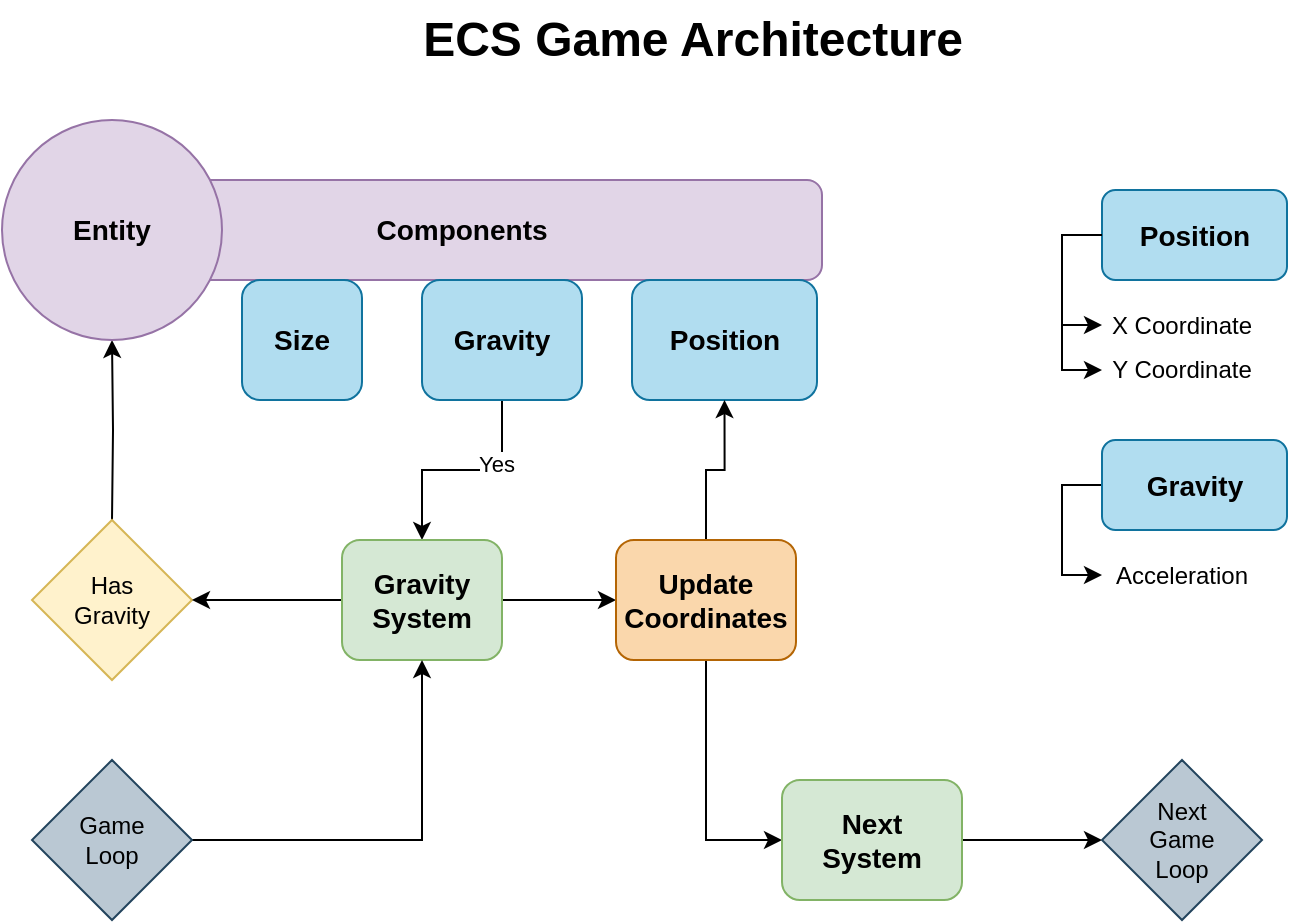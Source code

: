 <mxfile version="28.0.4">
  <diagram name="Page-1" id="WsDpX5fT8bH7-sHiVZg8">
    <mxGraphModel dx="1188" dy="741" grid="1" gridSize="10" guides="1" tooltips="1" connect="1" arrows="1" fold="1" page="1" pageScale="1" pageWidth="1169" pageHeight="827" math="0" shadow="0">
      <root>
        <mxCell id="0" />
        <mxCell id="1" parent="0" />
        <mxCell id="bcLyGfnzTjJIoOfqXCaF-2" value="Components" style="rounded=1;whiteSpace=wrap;html=1;fillColor=#e1d5e7;strokeColor=#9673a6;fontStyle=1;fontSize=14;" vertex="1" parent="1">
          <mxGeometry x="290" y="110" width="360" height="50" as="geometry" />
        </mxCell>
        <mxCell id="bcLyGfnzTjJIoOfqXCaF-7" style="edgeStyle=orthogonalEdgeStyle;rounded=0;orthogonalLoop=1;jettySize=auto;html=1;" edge="1" parent="1" target="bcLyGfnzTjJIoOfqXCaF-1">
          <mxGeometry relative="1" as="geometry">
            <mxPoint x="295" y="280" as="sourcePoint" />
          </mxGeometry>
        </mxCell>
        <mxCell id="bcLyGfnzTjJIoOfqXCaF-1" value="Entity" style="ellipse;whiteSpace=wrap;html=1;aspect=fixed;fillColor=#e1d5e7;strokeColor=#9673a6;fontStyle=1;fontSize=14;" vertex="1" parent="1">
          <mxGeometry x="240" y="80" width="110" height="110" as="geometry" />
        </mxCell>
        <mxCell id="bcLyGfnzTjJIoOfqXCaF-3" value="ECS Game Architecture" style="text;strokeColor=none;fillColor=none;html=1;fontSize=24;fontStyle=1;verticalAlign=middle;align=center;" vertex="1" parent="1">
          <mxGeometry x="437" y="20" width="295" height="40" as="geometry" />
        </mxCell>
        <mxCell id="bcLyGfnzTjJIoOfqXCaF-4" value="Position" style="rounded=1;whiteSpace=wrap;html=1;rotation=0;fillColor=#b1ddf0;strokeColor=#10739e;fontStyle=1;fontSize=14;" vertex="1" parent="1">
          <mxGeometry x="555" y="160" width="92.5" height="60" as="geometry" />
        </mxCell>
        <mxCell id="bcLyGfnzTjJIoOfqXCaF-20" style="edgeStyle=orthogonalEdgeStyle;rounded=0;orthogonalLoop=1;jettySize=auto;html=1;exitX=0.5;exitY=1;exitDx=0;exitDy=0;entryX=0.5;entryY=0;entryDx=0;entryDy=0;" edge="1" parent="1" source="bcLyGfnzTjJIoOfqXCaF-5" target="bcLyGfnzTjJIoOfqXCaF-16">
          <mxGeometry relative="1" as="geometry" />
        </mxCell>
        <mxCell id="bcLyGfnzTjJIoOfqXCaF-33" value="Yes" style="edgeLabel;html=1;align=center;verticalAlign=middle;resizable=0;points=[];" vertex="1" connectable="0" parent="bcLyGfnzTjJIoOfqXCaF-20">
          <mxGeometry x="-0.309" y="-3" relative="1" as="geometry">
            <mxPoint as="offset" />
          </mxGeometry>
        </mxCell>
        <mxCell id="bcLyGfnzTjJIoOfqXCaF-5" value="Gravity" style="rounded=1;whiteSpace=wrap;html=1;rotation=0;fillColor=#b1ddf0;strokeColor=#10739e;fontStyle=1;fontSize=14;" vertex="1" parent="1">
          <mxGeometry x="450" y="160" width="80" height="60" as="geometry" />
        </mxCell>
        <mxCell id="bcLyGfnzTjJIoOfqXCaF-6" value="Size" style="rounded=1;whiteSpace=wrap;html=1;rotation=0;fillColor=#b1ddf0;strokeColor=#10739e;fontStyle=1;fontSize=14;" vertex="1" parent="1">
          <mxGeometry x="360" y="160" width="60" height="60" as="geometry" />
        </mxCell>
        <mxCell id="bcLyGfnzTjJIoOfqXCaF-8" value="Has&lt;div&gt;Gravity&lt;/div&gt;" style="rhombus;whiteSpace=wrap;html=1;fillColor=#fff2cc;strokeColor=#d6b656;" vertex="1" parent="1">
          <mxGeometry x="255" y="280" width="80" height="80" as="geometry" />
        </mxCell>
        <mxCell id="bcLyGfnzTjJIoOfqXCaF-14" style="edgeStyle=orthogonalEdgeStyle;rounded=0;orthogonalLoop=1;jettySize=auto;html=1;entryX=0;entryY=0.5;entryDx=0;entryDy=0;exitX=0;exitY=0.5;exitDx=0;exitDy=0;" edge="1" parent="1" source="bcLyGfnzTjJIoOfqXCaF-9" target="bcLyGfnzTjJIoOfqXCaF-11">
          <mxGeometry relative="1" as="geometry">
            <mxPoint x="770" y="190" as="targetPoint" />
          </mxGeometry>
        </mxCell>
        <mxCell id="bcLyGfnzTjJIoOfqXCaF-9" value="Position" style="rounded=1;whiteSpace=wrap;html=1;rotation=0;fillColor=#b1ddf0;strokeColor=#10739e;fontStyle=1;fontSize=14;" vertex="1" parent="1">
          <mxGeometry x="790" y="115" width="92.5" height="45" as="geometry" />
        </mxCell>
        <mxCell id="bcLyGfnzTjJIoOfqXCaF-11" value="X Coordinate" style="text;html=1;align=center;verticalAlign=middle;whiteSpace=wrap;rounded=0;fontSize=12;" vertex="1" parent="1">
          <mxGeometry x="790" y="175" width="80" height="15" as="geometry" />
        </mxCell>
        <mxCell id="bcLyGfnzTjJIoOfqXCaF-12" value="Y Coordinate" style="text;html=1;align=center;verticalAlign=middle;whiteSpace=wrap;rounded=0;fontSize=12;direction=east;flipV=0;flipH=1;rotation=0;" vertex="1" parent="1">
          <mxGeometry x="790" y="200" width="80" height="10" as="geometry" />
        </mxCell>
        <mxCell id="bcLyGfnzTjJIoOfqXCaF-15" style="edgeStyle=orthogonalEdgeStyle;rounded=0;orthogonalLoop=1;jettySize=auto;html=1;entryX=0;entryY=0.5;entryDx=0;entryDy=0;exitX=0;exitY=0.5;exitDx=0;exitDy=0;" edge="1" parent="1" source="bcLyGfnzTjJIoOfqXCaF-9" target="bcLyGfnzTjJIoOfqXCaF-12">
          <mxGeometry relative="1" as="geometry">
            <mxPoint x="800" y="193" as="targetPoint" />
            <mxPoint x="800" y="148" as="sourcePoint" />
          </mxGeometry>
        </mxCell>
        <mxCell id="bcLyGfnzTjJIoOfqXCaF-17" style="edgeStyle=orthogonalEdgeStyle;rounded=0;orthogonalLoop=1;jettySize=auto;html=1;entryX=1;entryY=0.5;entryDx=0;entryDy=0;" edge="1" parent="1" source="bcLyGfnzTjJIoOfqXCaF-16" target="bcLyGfnzTjJIoOfqXCaF-8">
          <mxGeometry relative="1" as="geometry" />
        </mxCell>
        <mxCell id="bcLyGfnzTjJIoOfqXCaF-22" value="" style="edgeStyle=orthogonalEdgeStyle;rounded=0;orthogonalLoop=1;jettySize=auto;html=1;" edge="1" parent="1" source="bcLyGfnzTjJIoOfqXCaF-16" target="bcLyGfnzTjJIoOfqXCaF-21">
          <mxGeometry relative="1" as="geometry" />
        </mxCell>
        <mxCell id="bcLyGfnzTjJIoOfqXCaF-16" value="Gravity&lt;div&gt;System&lt;/div&gt;" style="rounded=1;whiteSpace=wrap;html=1;rotation=0;fillColor=#d5e8d4;strokeColor=#82b366;fontStyle=1;fontSize=14;" vertex="1" parent="1">
          <mxGeometry x="410" y="290" width="80" height="60" as="geometry" />
        </mxCell>
        <mxCell id="bcLyGfnzTjJIoOfqXCaF-19" style="edgeStyle=orthogonalEdgeStyle;rounded=0;orthogonalLoop=1;jettySize=auto;html=1;entryX=0.5;entryY=1;entryDx=0;entryDy=0;" edge="1" parent="1" source="bcLyGfnzTjJIoOfqXCaF-18" target="bcLyGfnzTjJIoOfqXCaF-16">
          <mxGeometry relative="1" as="geometry" />
        </mxCell>
        <mxCell id="bcLyGfnzTjJIoOfqXCaF-18" value="Game&lt;div&gt;Loop&lt;/div&gt;" style="rhombus;whiteSpace=wrap;html=1;fillColor=#bac8d3;strokeColor=#23445d;" vertex="1" parent="1">
          <mxGeometry x="255" y="400" width="80" height="80" as="geometry" />
        </mxCell>
        <mxCell id="bcLyGfnzTjJIoOfqXCaF-23" style="edgeStyle=orthogonalEdgeStyle;rounded=0;orthogonalLoop=1;jettySize=auto;html=1;entryX=0.5;entryY=1;entryDx=0;entryDy=0;" edge="1" parent="1" source="bcLyGfnzTjJIoOfqXCaF-21" target="bcLyGfnzTjJIoOfqXCaF-4">
          <mxGeometry relative="1" as="geometry" />
        </mxCell>
        <mxCell id="bcLyGfnzTjJIoOfqXCaF-31" style="edgeStyle=orthogonalEdgeStyle;rounded=0;orthogonalLoop=1;jettySize=auto;html=1;exitX=0.5;exitY=1;exitDx=0;exitDy=0;entryX=0;entryY=0.5;entryDx=0;entryDy=0;" edge="1" parent="1" source="bcLyGfnzTjJIoOfqXCaF-21" target="bcLyGfnzTjJIoOfqXCaF-29">
          <mxGeometry relative="1" as="geometry" />
        </mxCell>
        <mxCell id="bcLyGfnzTjJIoOfqXCaF-21" value="Update&lt;div&gt;Coordinates&lt;/div&gt;" style="rounded=1;whiteSpace=wrap;html=1;rotation=0;fillColor=#fad7ac;strokeColor=#b46504;fontStyle=1;fontSize=14;" vertex="1" parent="1">
          <mxGeometry x="547" y="290" width="90" height="60" as="geometry" />
        </mxCell>
        <mxCell id="bcLyGfnzTjJIoOfqXCaF-24" style="edgeStyle=orthogonalEdgeStyle;rounded=0;orthogonalLoop=1;jettySize=auto;html=1;entryX=0;entryY=0.5;entryDx=0;entryDy=0;exitX=0;exitY=0.5;exitDx=0;exitDy=0;" edge="1" source="bcLyGfnzTjJIoOfqXCaF-25" target="bcLyGfnzTjJIoOfqXCaF-26" parent="1">
          <mxGeometry relative="1" as="geometry">
            <mxPoint x="770" y="315" as="targetPoint" />
          </mxGeometry>
        </mxCell>
        <mxCell id="bcLyGfnzTjJIoOfqXCaF-25" value="Gravity" style="rounded=1;whiteSpace=wrap;html=1;rotation=0;fillColor=#b1ddf0;strokeColor=#10739e;fontStyle=1;fontSize=14;" vertex="1" parent="1">
          <mxGeometry x="790" y="240" width="92.5" height="45" as="geometry" />
        </mxCell>
        <mxCell id="bcLyGfnzTjJIoOfqXCaF-26" value="Acceleration" style="text;html=1;align=center;verticalAlign=middle;whiteSpace=wrap;rounded=0;fontSize=12;" vertex="1" parent="1">
          <mxGeometry x="790" y="300" width="80" height="15" as="geometry" />
        </mxCell>
        <mxCell id="bcLyGfnzTjJIoOfqXCaF-34" style="edgeStyle=orthogonalEdgeStyle;rounded=0;orthogonalLoop=1;jettySize=auto;html=1;exitX=1;exitY=0.5;exitDx=0;exitDy=0;entryX=0;entryY=0.5;entryDx=0;entryDy=0;" edge="1" parent="1" source="bcLyGfnzTjJIoOfqXCaF-29" target="bcLyGfnzTjJIoOfqXCaF-32">
          <mxGeometry relative="1" as="geometry" />
        </mxCell>
        <mxCell id="bcLyGfnzTjJIoOfqXCaF-29" value="Next&lt;div&gt;System&lt;/div&gt;" style="rounded=1;whiteSpace=wrap;html=1;rotation=0;fillColor=#d5e8d4;strokeColor=#82b366;fontStyle=1;fontSize=14;" vertex="1" parent="1">
          <mxGeometry x="630" y="410" width="90" height="60" as="geometry" />
        </mxCell>
        <mxCell id="bcLyGfnzTjJIoOfqXCaF-32" value="Next&lt;div&gt;Game&lt;div&gt;Loop&lt;/div&gt;&lt;/div&gt;" style="rhombus;whiteSpace=wrap;html=1;fillColor=#bac8d3;strokeColor=#23445d;" vertex="1" parent="1">
          <mxGeometry x="790" y="400" width="80" height="80" as="geometry" />
        </mxCell>
      </root>
    </mxGraphModel>
  </diagram>
</mxfile>
